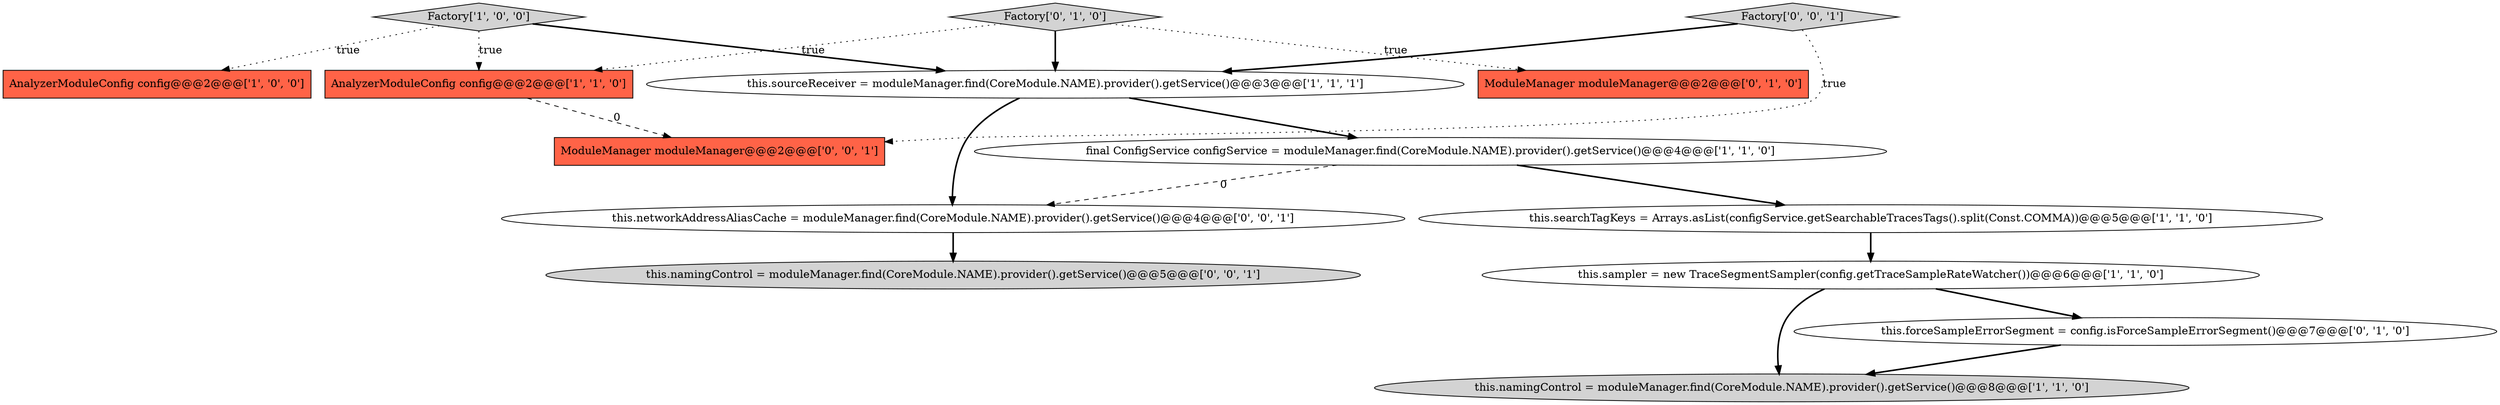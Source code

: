 digraph {
12 [style = filled, label = "ModuleManager moduleManager@@@2@@@['0', '0', '1']", fillcolor = tomato, shape = box image = "AAA0AAABBB3BBB"];
9 [style = filled, label = "ModuleManager moduleManager@@@2@@@['0', '1', '0']", fillcolor = tomato, shape = box image = "AAA0AAABBB2BBB"];
11 [style = filled, label = "Factory['0', '0', '1']", fillcolor = lightgray, shape = diamond image = "AAA0AAABBB3BBB"];
5 [style = filled, label = "AnalyzerModuleConfig config@@@2@@@['1', '1', '0']", fillcolor = tomato, shape = box image = "AAA0AAABBB1BBB"];
14 [style = filled, label = "this.networkAddressAliasCache = moduleManager.find(CoreModule.NAME).provider().getService()@@@4@@@['0', '0', '1']", fillcolor = white, shape = ellipse image = "AAA0AAABBB3BBB"];
3 [style = filled, label = "this.sampler = new TraceSegmentSampler(config.getTraceSampleRateWatcher())@@@6@@@['1', '1', '0']", fillcolor = white, shape = ellipse image = "AAA0AAABBB1BBB"];
8 [style = filled, label = "this.forceSampleErrorSegment = config.isForceSampleErrorSegment()@@@7@@@['0', '1', '0']", fillcolor = white, shape = ellipse image = "AAA1AAABBB2BBB"];
2 [style = filled, label = "Factory['1', '0', '0']", fillcolor = lightgray, shape = diamond image = "AAA0AAABBB1BBB"];
6 [style = filled, label = "this.searchTagKeys = Arrays.asList(configService.getSearchableTracesTags().split(Const.COMMA))@@@5@@@['1', '1', '0']", fillcolor = white, shape = ellipse image = "AAA0AAABBB1BBB"];
7 [style = filled, label = "this.sourceReceiver = moduleManager.find(CoreModule.NAME).provider().getService()@@@3@@@['1', '1', '1']", fillcolor = white, shape = ellipse image = "AAA0AAABBB1BBB"];
4 [style = filled, label = "this.namingControl = moduleManager.find(CoreModule.NAME).provider().getService()@@@8@@@['1', '1', '0']", fillcolor = lightgray, shape = ellipse image = "AAA0AAABBB1BBB"];
13 [style = filled, label = "this.namingControl = moduleManager.find(CoreModule.NAME).provider().getService()@@@5@@@['0', '0', '1']", fillcolor = lightgray, shape = ellipse image = "AAA0AAABBB3BBB"];
1 [style = filled, label = "final ConfigService configService = moduleManager.find(CoreModule.NAME).provider().getService()@@@4@@@['1', '1', '0']", fillcolor = white, shape = ellipse image = "AAA0AAABBB1BBB"];
0 [style = filled, label = "AnalyzerModuleConfig config@@@2@@@['1', '0', '0']", fillcolor = tomato, shape = box image = "AAA0AAABBB1BBB"];
10 [style = filled, label = "Factory['0', '1', '0']", fillcolor = lightgray, shape = diamond image = "AAA0AAABBB2BBB"];
5->12 [style = dashed, label="0"];
2->5 [style = dotted, label="true"];
10->7 [style = bold, label=""];
14->13 [style = bold, label=""];
1->14 [style = dashed, label="0"];
7->1 [style = bold, label=""];
2->0 [style = dotted, label="true"];
11->7 [style = bold, label=""];
8->4 [style = bold, label=""];
1->6 [style = bold, label=""];
6->3 [style = bold, label=""];
3->4 [style = bold, label=""];
3->8 [style = bold, label=""];
2->7 [style = bold, label=""];
10->9 [style = dotted, label="true"];
11->12 [style = dotted, label="true"];
10->5 [style = dotted, label="true"];
7->14 [style = bold, label=""];
}
